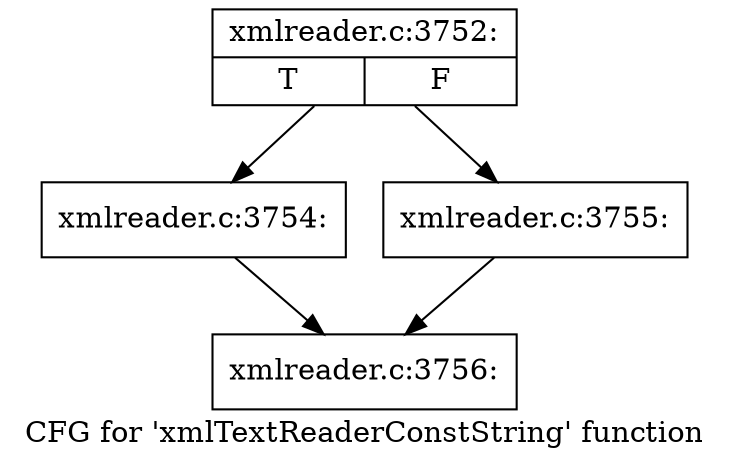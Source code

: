 digraph "CFG for 'xmlTextReaderConstString' function" {
	label="CFG for 'xmlTextReaderConstString' function";

	Node0x4479da0 [shape=record,label="{xmlreader.c:3752:|{<s0>T|<s1>F}}"];
	Node0x4479da0 -> Node0x4682a80;
	Node0x4479da0 -> Node0x4682ad0;
	Node0x4682a80 [shape=record,label="{xmlreader.c:3754:}"];
	Node0x4682a80 -> Node0x447bd50;
	Node0x4682ad0 [shape=record,label="{xmlreader.c:3755:}"];
	Node0x4682ad0 -> Node0x447bd50;
	Node0x447bd50 [shape=record,label="{xmlreader.c:3756:}"];
}

